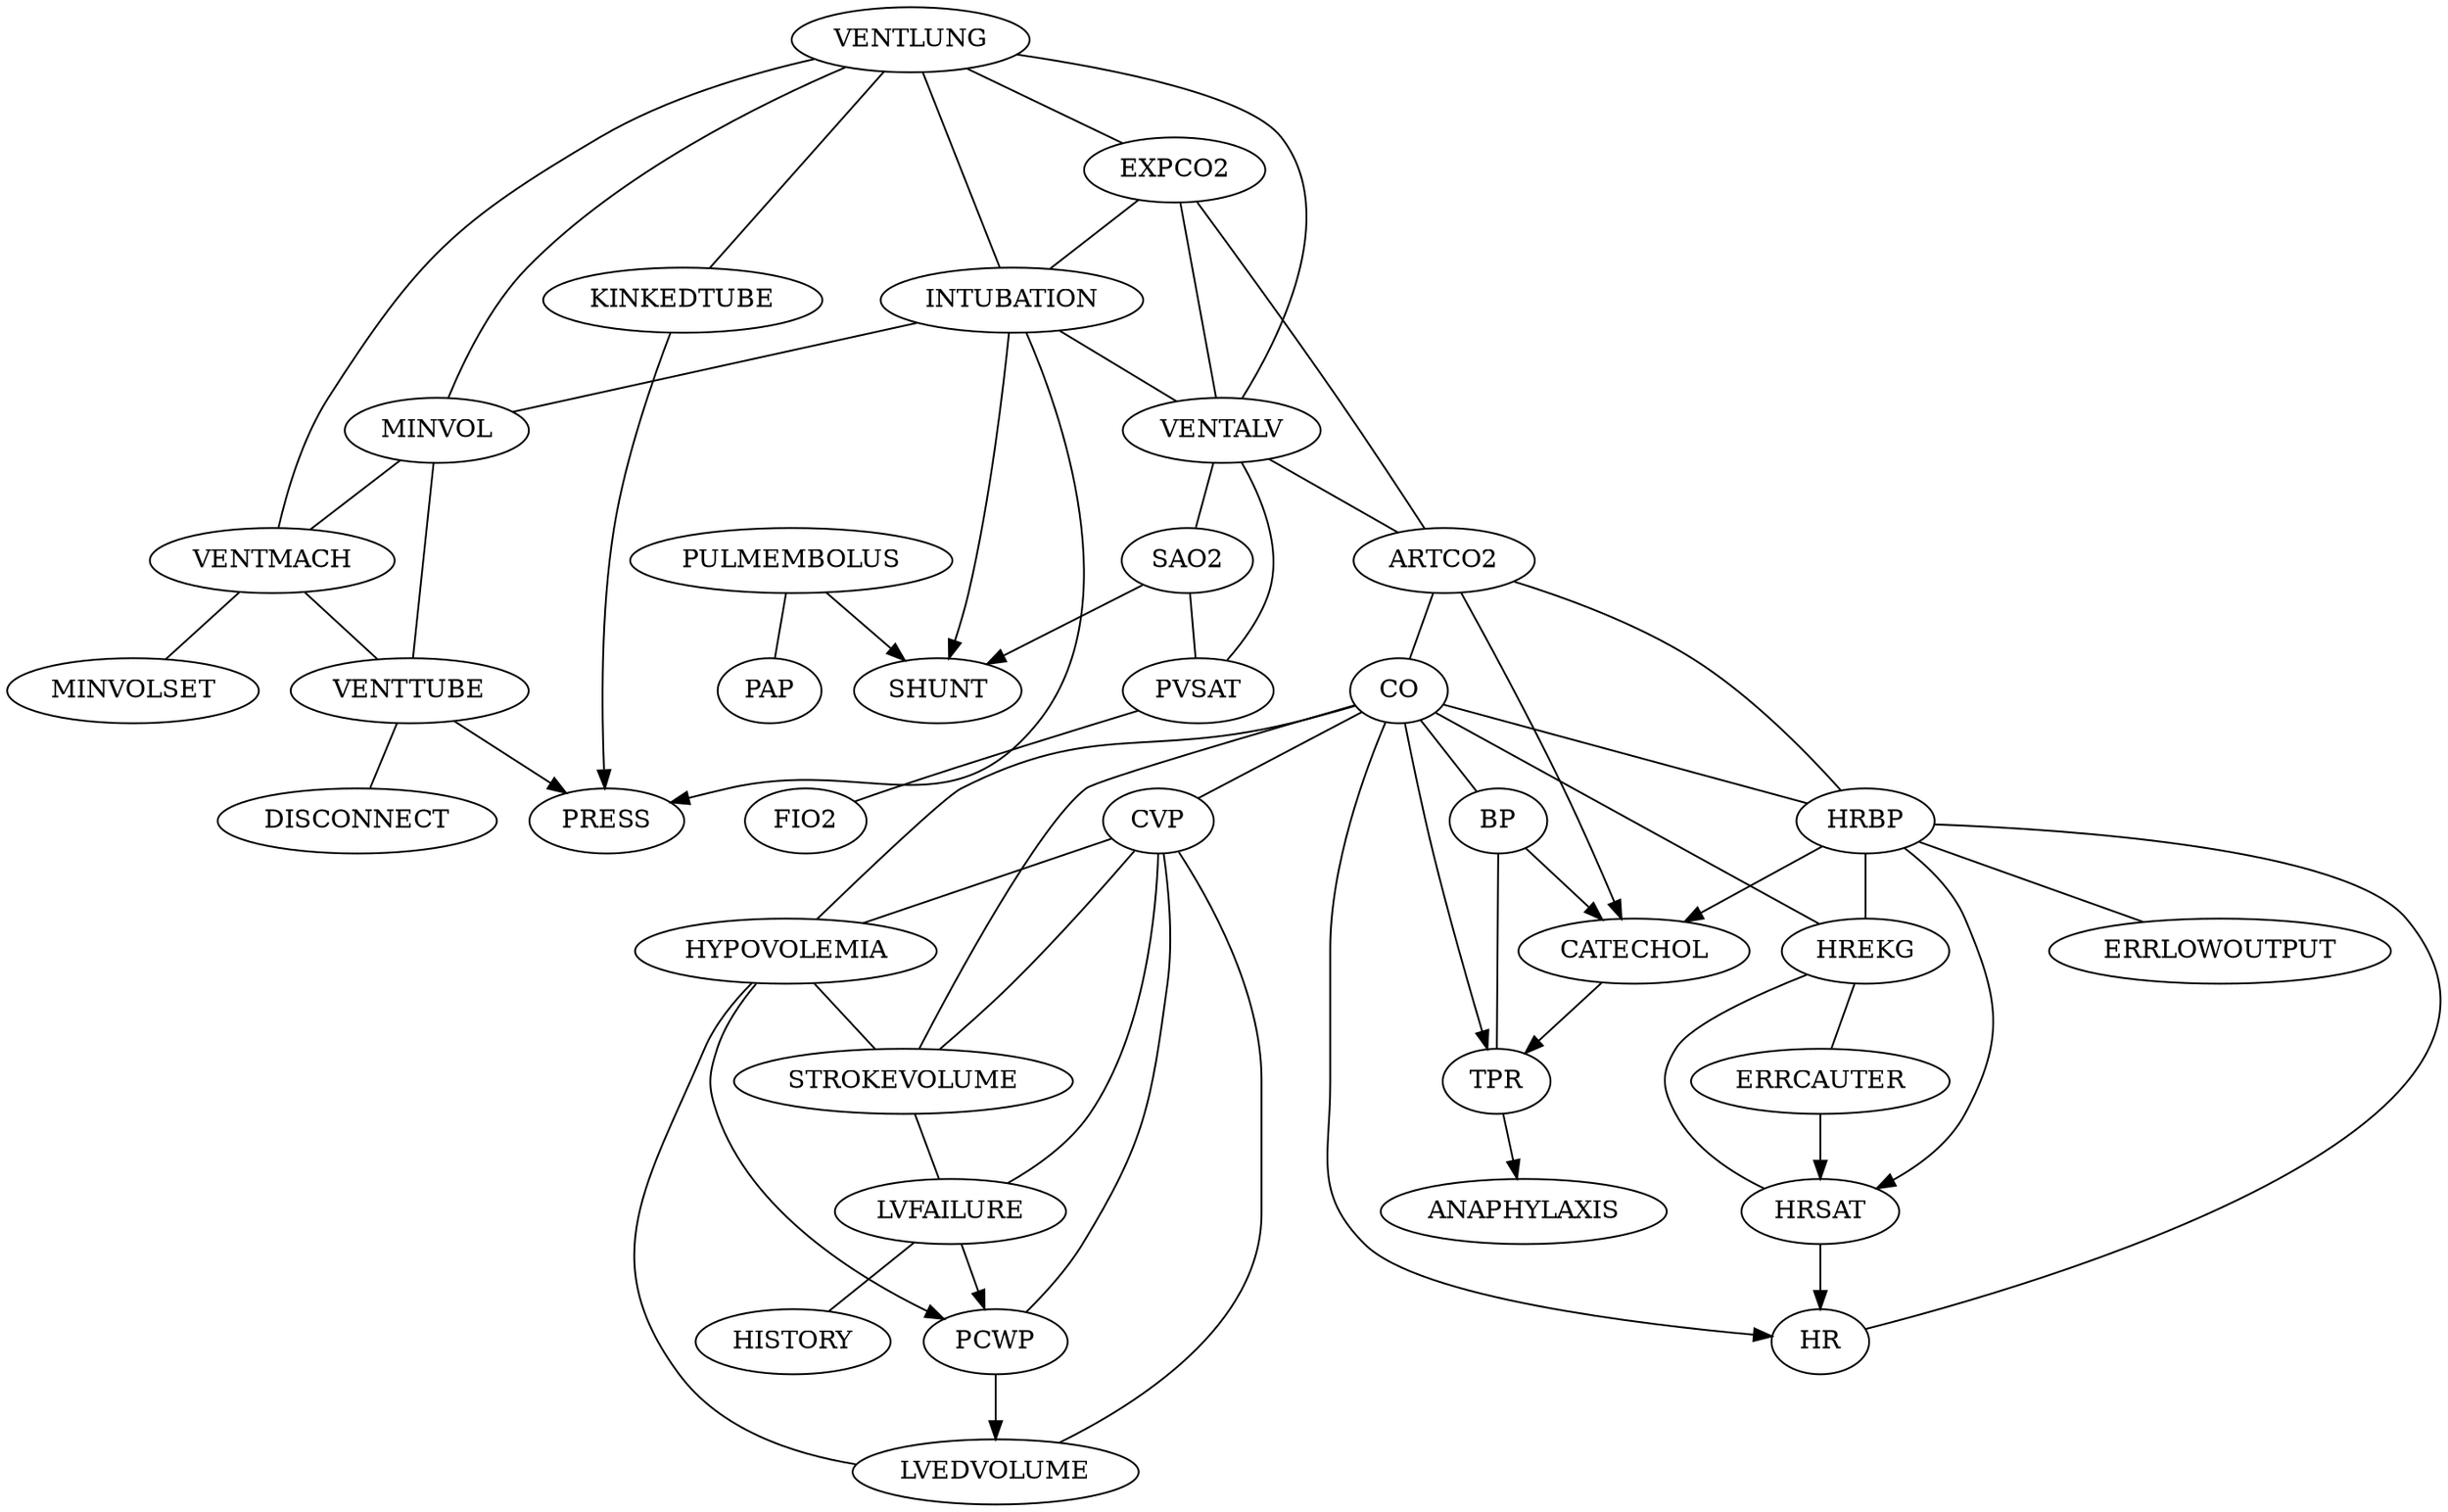 digraph G {
    "PULMEMBOLUS" -> "SHUNT";
    "HYPOVOLEMIA" -> "PCWP";
    "HRBP" -> "HRSAT";
    "KINKEDTUBE" -> "PRESS";
    "CO" -> "TPR";
    "HRSAT" -> "HR";
    "TPR" -> "ANAPHYLAXIS";
    "HRBP" -> "CATECHOL";
    "SAO2" -> "SHUNT";
    "ERRCAUTER" -> "HRSAT";
    "PCWP" -> "LVEDVOLUME";
    "BP" -> "CATECHOL";
    "INTUBATION" -> "PRESS";
    "INTUBATION" -> "SHUNT";
    "LVFAILURE" -> "PCWP";
    "CATECHOL" -> "TPR";
    "ARTCO2" -> "CATECHOL";
    "VENTTUBE" -> "PRESS";
    "CO" -> "HR";
    "HRBP" -> "ERRLOWOUTPUT" [dir = none];
    "CO" -> "HYPOVOLEMIA" [dir = none];
    "CO" -> "BP" [dir = none];
    "VENTLUNG" -> "KINKEDTUBE" [dir = none];
    "INTUBATION" -> "MINVOL" [dir = none];
    "HYPOVOLEMIA" -> "STROKEVOLUME" [dir = none];
    "MINVOL" -> "VENTMACH" [dir = none];
    "VENTMACH" -> "MINVOLSET" [dir = none];
    "CO" -> "CVP" [dir = none];
    "VENTMACH" -> "VENTTUBE" [dir = none];
    "VENTLUNG" -> "EXPCO2" [dir = none];
    "VENTALV" -> "PVSAT" [dir = none];
    "VENTALV" -> "SAO2" [dir = none];
    "HREKG" -> "ERRCAUTER" [dir = none];
    "CVP" -> "STROKEVOLUME" [dir = none];
    "VENTTUBE" -> "DISCONNECT" [dir = none];
    "EXPCO2" -> "ARTCO2" [dir = none];
    "PVSAT" -> "FIO2" [dir = none];
    "SAO2" -> "PVSAT" [dir = none];
    "HRBP" -> "HREKG" [dir = none];
    "EXPCO2" -> "INTUBATION" [dir = none];
    "VENTLUNG" -> "VENTMACH" [dir = none];
    "VENTLUNG" -> "MINVOL" [dir = none];
    "CVP" -> "LVFAILURE" [dir = none];
    "STROKEVOLUME" -> "LVFAILURE" [dir = none];
    "CVP" -> "LVEDVOLUME" [dir = none];
    "HREKG" -> "HRSAT" [dir = none];
    "HRBP" -> "HR" [dir = none];
    "EXPCO2" -> "VENTALV" [dir = none];
    "VENTALV" -> "ARTCO2" [dir = none];
    "LVFAILURE" -> "HISTORY" [dir = none];
    "CVP" -> "PCWP" [dir = none];
    "INTUBATION" -> "VENTALV" [dir = none];
    "ARTCO2" -> "HRBP" [dir = none];
    "CO" -> "STROKEVOLUME" [dir = none];
    "VENTLUNG" -> "INTUBATION" [dir = none];
    "BP" -> "TPR" [dir = none];
    "CO" -> "HREKG" [dir = none];
    "CVP" -> "HYPOVOLEMIA" [dir = none];
    "MINVOL" -> "VENTTUBE" [dir = none];
    "ARTCO2" -> "CO" [dir = none];
    "VENTLUNG" -> "VENTALV" [dir = none];
    "HYPOVOLEMIA" -> "LVEDVOLUME" [dir = none];
    "CO" -> "HRBP" [dir = none];
    "PULMEMBOLUS" -> "PAP" [dir = none];
}
